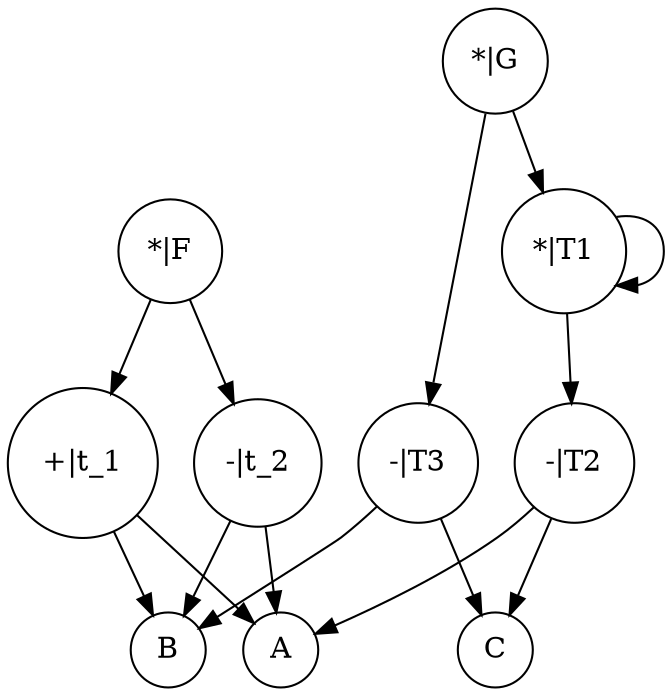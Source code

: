 // comment
digraph "./DAG/visible" {
	node [color=black shape=circle size="20,5"]
	1 [label="+|t_1"]
	2 [label=A]
	3 [label=B]
	4 [label="-|t_2"]
	5 [label="*|F"]
	6 [label="-|T2"]
	7 [label=C]
	8 [label="-|T3"]
	9 [label="*|T1"]
	10 [label="*|G"]
	1 -> 2
	1 -> 3
	4 -> 2
	4 -> 3
	5 -> 1
	5 -> 4
	6 -> 2
	6 -> 7
	8 -> 3
	8 -> 7
	9 -> 9
	9 -> 6
	10 -> 9
	10 -> 8
}
